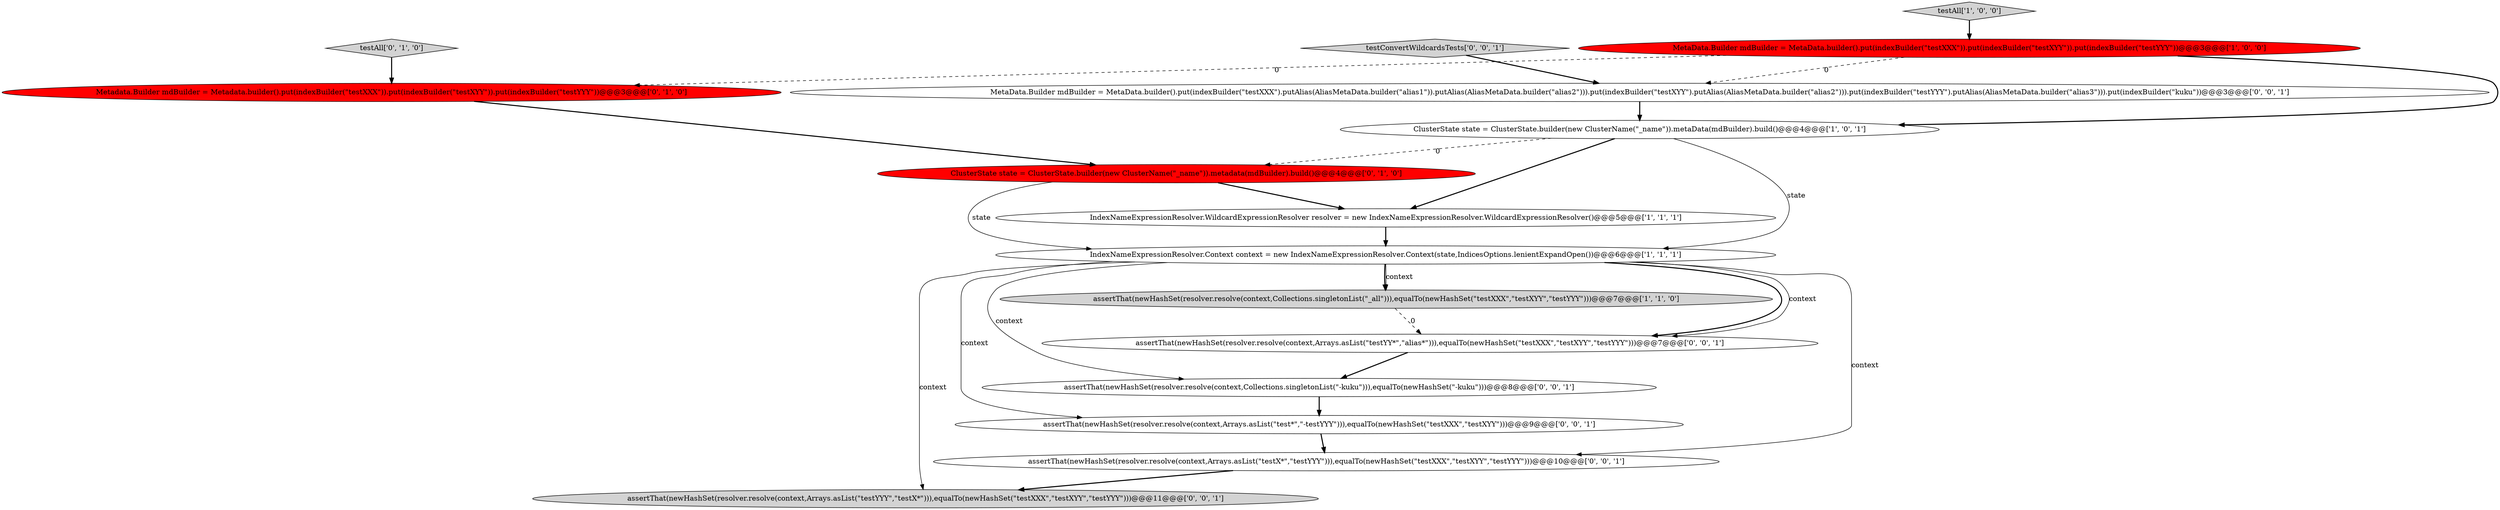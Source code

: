 digraph {
5 [style = filled, label = "IndexNameExpressionResolver.Context context = new IndexNameExpressionResolver.Context(state,IndicesOptions.lenientExpandOpen())@@@6@@@['1', '1', '1']", fillcolor = white, shape = ellipse image = "AAA0AAABBB1BBB"];
1 [style = filled, label = "IndexNameExpressionResolver.WildcardExpressionResolver resolver = new IndexNameExpressionResolver.WildcardExpressionResolver()@@@5@@@['1', '1', '1']", fillcolor = white, shape = ellipse image = "AAA0AAABBB1BBB"];
10 [style = filled, label = "assertThat(newHashSet(resolver.resolve(context,Collections.singletonList(\"-kuku\"))),equalTo(newHashSet(\"-kuku\")))@@@8@@@['0', '0', '1']", fillcolor = white, shape = ellipse image = "AAA0AAABBB3BBB"];
11 [style = filled, label = "assertThat(newHashSet(resolver.resolve(context,Arrays.asList(\"test*\",\"-testYYY\"))),equalTo(newHashSet(\"testXXX\",\"testXYY\")))@@@9@@@['0', '0', '1']", fillcolor = white, shape = ellipse image = "AAA0AAABBB3BBB"];
7 [style = filled, label = "ClusterState state = ClusterState.builder(new ClusterName(\"_name\")).metadata(mdBuilder).build()@@@4@@@['0', '1', '0']", fillcolor = red, shape = ellipse image = "AAA1AAABBB2BBB"];
12 [style = filled, label = "assertThat(newHashSet(resolver.resolve(context,Arrays.asList(\"testX*\",\"testYYY\"))),equalTo(newHashSet(\"testXXX\",\"testXYY\",\"testYYY\")))@@@10@@@['0', '0', '1']", fillcolor = white, shape = ellipse image = "AAA0AAABBB3BBB"];
4 [style = filled, label = "testAll['1', '0', '0']", fillcolor = lightgray, shape = diamond image = "AAA0AAABBB1BBB"];
8 [style = filled, label = "Metadata.Builder mdBuilder = Metadata.builder().put(indexBuilder(\"testXXX\")).put(indexBuilder(\"testXYY\")).put(indexBuilder(\"testYYY\"))@@@3@@@['0', '1', '0']", fillcolor = red, shape = ellipse image = "AAA1AAABBB2BBB"];
3 [style = filled, label = "assertThat(newHashSet(resolver.resolve(context,Collections.singletonList(\"_all\"))),equalTo(newHashSet(\"testXXX\",\"testXYY\",\"testYYY\")))@@@7@@@['1', '1', '0']", fillcolor = lightgray, shape = ellipse image = "AAA0AAABBB1BBB"];
2 [style = filled, label = "ClusterState state = ClusterState.builder(new ClusterName(\"_name\")).metaData(mdBuilder).build()@@@4@@@['1', '0', '1']", fillcolor = white, shape = ellipse image = "AAA0AAABBB1BBB"];
9 [style = filled, label = "assertThat(newHashSet(resolver.resolve(context,Arrays.asList(\"testYYY\",\"testX*\"))),equalTo(newHashSet(\"testXXX\",\"testXYY\",\"testYYY\")))@@@11@@@['0', '0', '1']", fillcolor = lightgray, shape = ellipse image = "AAA0AAABBB3BBB"];
6 [style = filled, label = "testAll['0', '1', '0']", fillcolor = lightgray, shape = diamond image = "AAA0AAABBB2BBB"];
13 [style = filled, label = "MetaData.Builder mdBuilder = MetaData.builder().put(indexBuilder(\"testXXX\").putAlias(AliasMetaData.builder(\"alias1\")).putAlias(AliasMetaData.builder(\"alias2\"))).put(indexBuilder(\"testXYY\").putAlias(AliasMetaData.builder(\"alias2\"))).put(indexBuilder(\"testYYY\").putAlias(AliasMetaData.builder(\"alias3\"))).put(indexBuilder(\"kuku\"))@@@3@@@['0', '0', '1']", fillcolor = white, shape = ellipse image = "AAA0AAABBB3BBB"];
15 [style = filled, label = "assertThat(newHashSet(resolver.resolve(context,Arrays.asList(\"testYY*\",\"alias*\"))),equalTo(newHashSet(\"testXXX\",\"testXYY\",\"testYYY\")))@@@7@@@['0', '0', '1']", fillcolor = white, shape = ellipse image = "AAA0AAABBB3BBB"];
14 [style = filled, label = "testConvertWildcardsTests['0', '0', '1']", fillcolor = lightgray, shape = diamond image = "AAA0AAABBB3BBB"];
0 [style = filled, label = "MetaData.Builder mdBuilder = MetaData.builder().put(indexBuilder(\"testXXX\")).put(indexBuilder(\"testXYY\")).put(indexBuilder(\"testYYY\"))@@@3@@@['1', '0', '0']", fillcolor = red, shape = ellipse image = "AAA1AAABBB1BBB"];
1->5 [style = bold, label=""];
5->3 [style = bold, label=""];
15->10 [style = bold, label=""];
5->10 [style = solid, label="context"];
7->1 [style = bold, label=""];
5->9 [style = solid, label="context"];
5->12 [style = solid, label="context"];
2->1 [style = bold, label=""];
0->2 [style = bold, label=""];
5->15 [style = bold, label=""];
11->12 [style = bold, label=""];
2->7 [style = dashed, label="0"];
12->9 [style = bold, label=""];
2->5 [style = solid, label="state"];
8->7 [style = bold, label=""];
4->0 [style = bold, label=""];
5->3 [style = solid, label="context"];
7->5 [style = solid, label="state"];
0->13 [style = dashed, label="0"];
6->8 [style = bold, label=""];
3->15 [style = dashed, label="0"];
0->8 [style = dashed, label="0"];
14->13 [style = bold, label=""];
5->11 [style = solid, label="context"];
5->15 [style = solid, label="context"];
13->2 [style = bold, label=""];
10->11 [style = bold, label=""];
}
